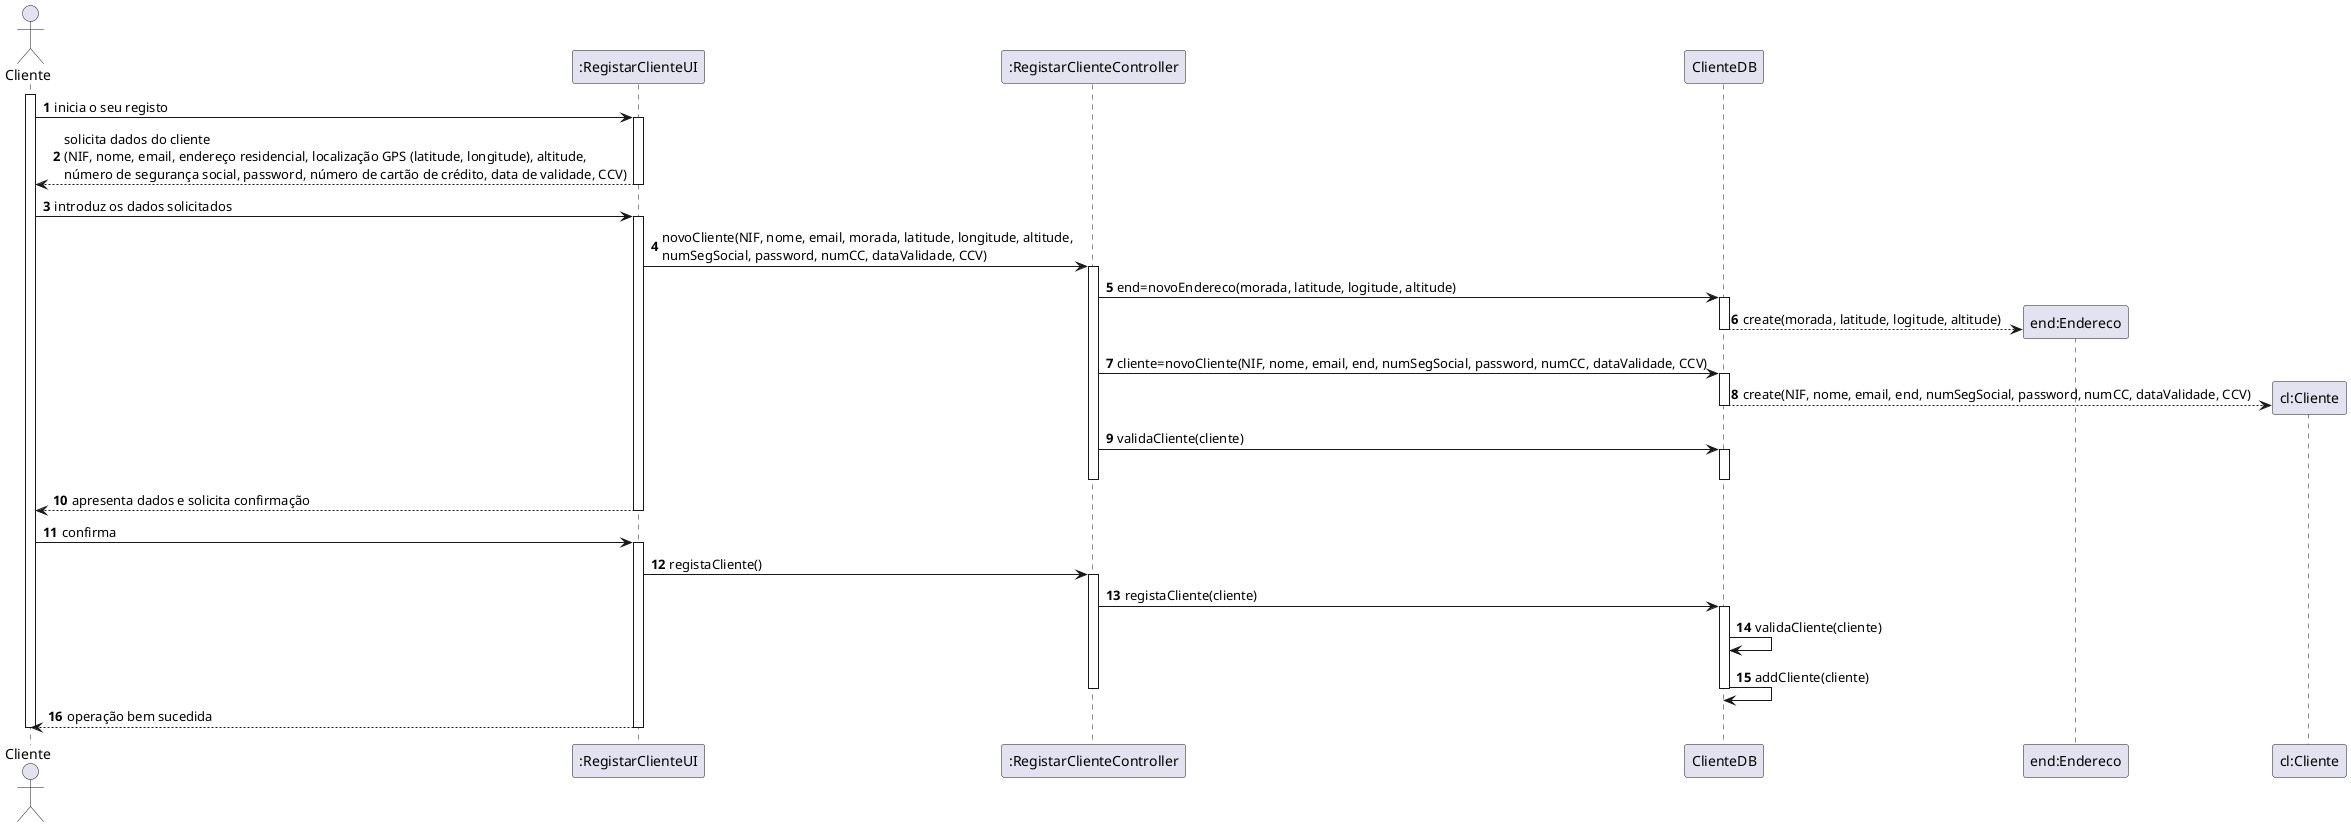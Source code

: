 @startuml
autonumber
actor "Cliente" as ADM

participant ":RegistarClienteUI" as UI
participant ":RegistarClienteController" as CTRL
participant "ClienteDB" as DB
participant "end:Endereco" as END
participant "cl:Cliente" as CLIENTE

activate ADM
ADM -> UI : inicia o seu registo
activate UI
UI --> ADM : solicita dados do cliente \n(NIF, nome, email, endereço residencial, localização GPS (latitude, longitude), altitude, \nnúmero de segurança social, password, número de cartão de crédito, data de validade, CCV)
deactivate UI

ADM -> UI : introduz os dados solicitados
activate UI
UI -> CTRL : novoCliente(NIF, nome, email, morada, latitude, longitude, altitude, \nnumSegSocial, password, numCC, dataValidade, CCV)
activate CTRL

CTRL -> DB: end=novoEndereco(morada, latitude, logitude, altitude)
activate DB
DB --> END ** : create(morada, latitude, logitude, altitude)
deactivate DB

CTRL -> DB: cliente=novoCliente(NIF, nome, email, end, numSegSocial, password, numCC, dataValidade, CCV)
activate DB
DB --> CLIENTE ** : create(NIF, nome, email, end, numSegSocial, password, numCC, dataValidade, CCV)
deactivate DB

CTRL -> DB: validaCliente(cliente)
activate DB
deactivate DB

deactivate CTRL
UI --> ADM : apresenta dados e solicita confirmação
deactivate UI

ADM -> UI : confirma
activate UI

UI -> CTRL: registaCliente()
activate CTRL
CTRL ->DB: registaCliente(cliente)
activate DB
DB -> DB: validaCliente(cliente)
DB -> DB: addCliente(cliente)

deactivate DB
deactivate CTRL

UI --> ADM : operação bem sucedida
deactivate UI

deactivate ADM

@enduml
